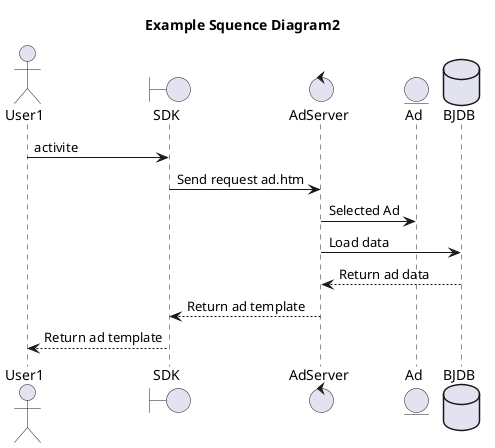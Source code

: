 @startuml

title Example Squence Diagram2

actor User1
boundary SDK
control AdServer
entity Ad
database BJDB

User1 -> SDK :activite
SDK -> AdServer : Send request ad.htm
AdServer -> Ad : Selected Ad
AdServer -> BJDB : Load data
BJDB --> AdServer : Return ad data
AdServer --> SDK : Return ad template
SDK --> User1 : Return ad template
deactivate User1
deactivate SDK
deactivate AdServer
deactivate Ad
deactivate BJDB

@enduml